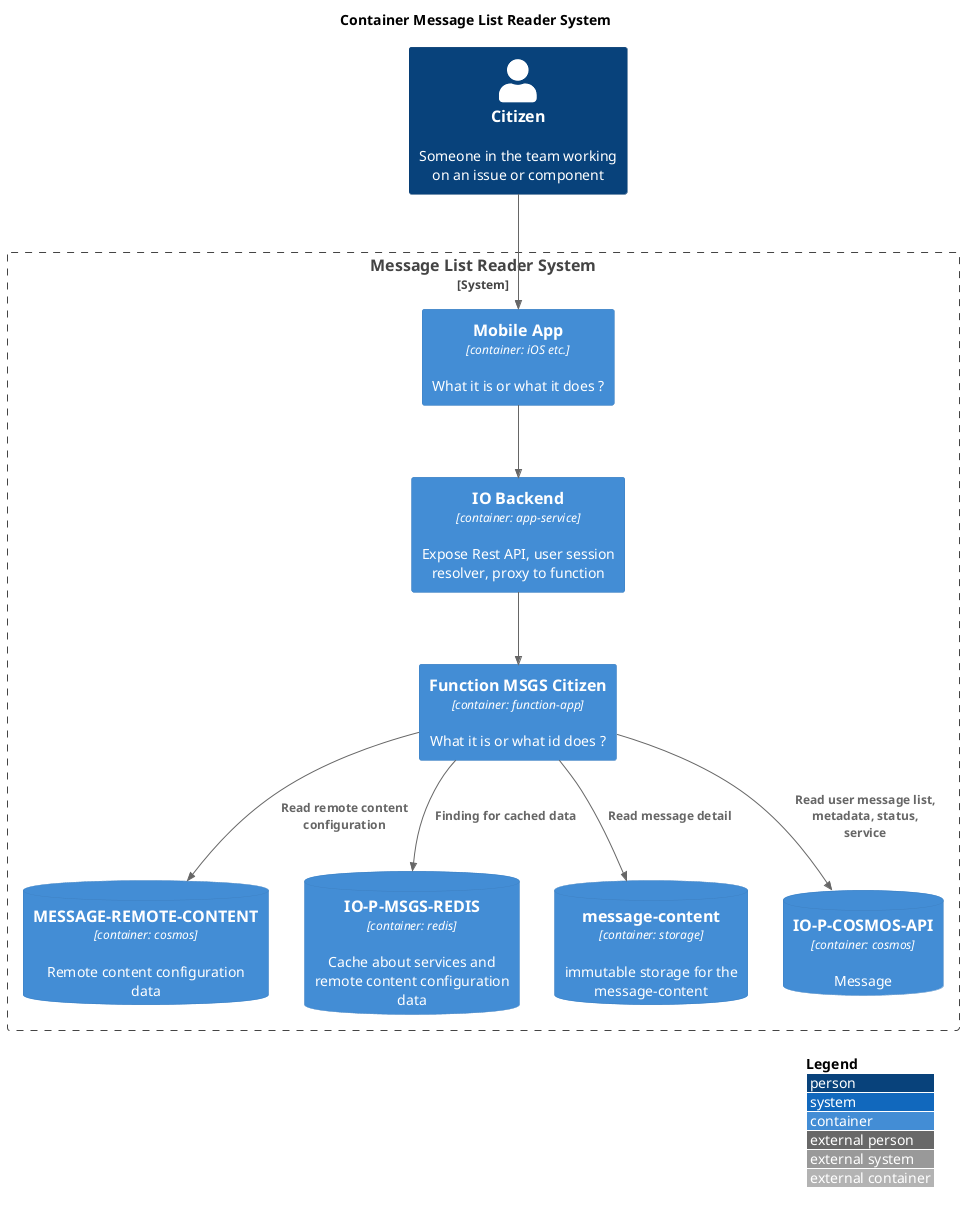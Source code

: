 @startuml message-list-reader

!include <C4/C4_Context>
!include <C4/C4_Container>

LAYOUT_WITH_LEGEND()

title Container Message List Reader System

Person(customer, Citizen, "Someone in the team working on an issue or component")

System_Boundary(c1, "Message List Reader System") {
    Container(mobile_app, "Mobile App", "container: iOS etc.", "What it is or what it does ?")
    Container(io_backend, "IO Backend", "container: app-service", "Expose Rest API, user session resolver, proxy to function")
    Container(fn_msgs_citizen, "Function MSGS Citizen", "container: function-app", "What it is or what id does ?")
    ContainerDb(msg_remote_content, "MESSAGE-REMOTE-CONTENT", "container: cosmos", "Remote content configuration data")
    ContainerDb(io_p_msgs_redis, "IO-P-MSGS-REDIS", "container: redis", "Cache about services and remote content configuration data")
    ContainerDb(msg_content, "message-content", "container: storage", "immutable storage for the message-content")
    ContainerDb(io_p_cosmos_api, "IO-P-COSMOS-API", "container: cosmos", "Message")
}

Rel(customer, mobile_app, "")
Rel(mobile_app, io_backend, "")
Rel(io_backend, fn_msgs_citizen, "")

Rel(fn_msgs_citizen, msg_remote_content, "Read remote content configuration")
Rel(fn_msgs_citizen, io_p_msgs_redis, "Finding for cached data")
Rel(fn_msgs_citizen, msg_content, "Read message detail")
Rel(fn_msgs_citizen, io_p_cosmos_api, "Read user message list, metadata, status, service")

@enduml
